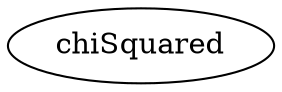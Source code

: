/* Created by mdot for Matlab */
digraph m2html {

  chiSquared [URL="chiSquared.html"];
  chiSquared [URL="chiSquared.html"];
}